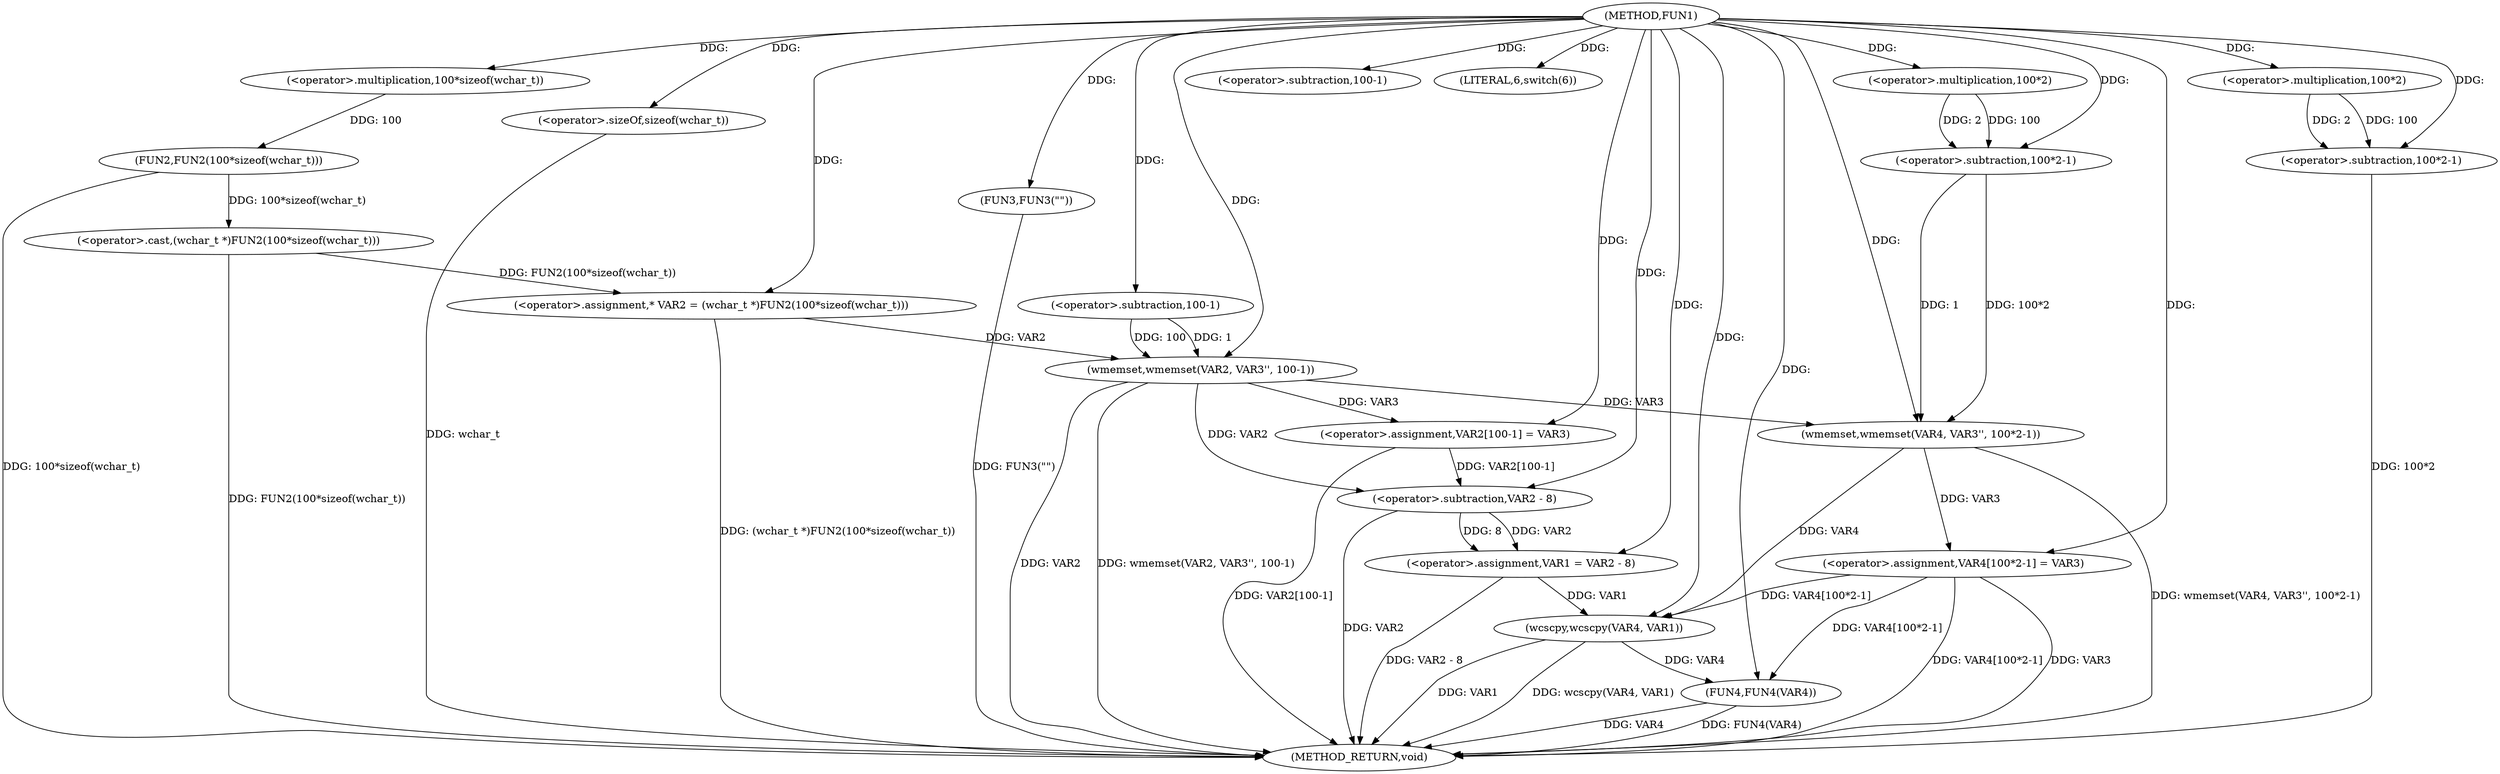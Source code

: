 digraph FUN1 {  
"1000100" [label = "(METHOD,FUN1)" ]
"1000164" [label = "(METHOD_RETURN,void)" ]
"1000104" [label = "(<operator>.assignment,* VAR2 = (wchar_t *)FUN2(100*sizeof(wchar_t)))" ]
"1000106" [label = "(<operator>.cast,(wchar_t *)FUN2(100*sizeof(wchar_t)))" ]
"1000108" [label = "(FUN2,FUN2(100*sizeof(wchar_t)))" ]
"1000109" [label = "(<operator>.multiplication,100*sizeof(wchar_t))" ]
"1000111" [label = "(<operator>.sizeOf,sizeof(wchar_t))" ]
"1000113" [label = "(wmemset,wmemset(VAR2, VAR3'', 100-1))" ]
"1000116" [label = "(<operator>.subtraction,100-1)" ]
"1000119" [label = "(<operator>.assignment,VAR2[100-1] = VAR3)" ]
"1000122" [label = "(<operator>.subtraction,100-1)" ]
"1000127" [label = "(LITERAL,6,switch(6))" ]
"1000130" [label = "(<operator>.assignment,VAR1 = VAR2 - 8)" ]
"1000132" [label = "(<operator>.subtraction,VAR2 - 8)" ]
"1000137" [label = "(FUN3,FUN3(\"\"))" ]
"1000142" [label = "(wmemset,wmemset(VAR4, VAR3'', 100*2-1))" ]
"1000145" [label = "(<operator>.subtraction,100*2-1)" ]
"1000146" [label = "(<operator>.multiplication,100*2)" ]
"1000150" [label = "(<operator>.assignment,VAR4[100*2-1] = VAR3)" ]
"1000153" [label = "(<operator>.subtraction,100*2-1)" ]
"1000154" [label = "(<operator>.multiplication,100*2)" ]
"1000159" [label = "(wcscpy,wcscpy(VAR4, VAR1))" ]
"1000162" [label = "(FUN4,FUN4(VAR4))" ]
  "1000159" -> "1000164"  [ label = "DDG: wcscpy(VAR4, VAR1)"] 
  "1000142" -> "1000164"  [ label = "DDG: wmemset(VAR4, VAR3'', 100*2-1)"] 
  "1000106" -> "1000164"  [ label = "DDG: FUN2(100*sizeof(wchar_t))"] 
  "1000150" -> "1000164"  [ label = "DDG: VAR4[100*2-1]"] 
  "1000113" -> "1000164"  [ label = "DDG: VAR2"] 
  "1000130" -> "1000164"  [ label = "DDG: VAR2 - 8"] 
  "1000150" -> "1000164"  [ label = "DDG: VAR3"] 
  "1000153" -> "1000164"  [ label = "DDG: 100*2"] 
  "1000132" -> "1000164"  [ label = "DDG: VAR2"] 
  "1000111" -> "1000164"  [ label = "DDG: wchar_t"] 
  "1000113" -> "1000164"  [ label = "DDG: wmemset(VAR2, VAR3'', 100-1)"] 
  "1000119" -> "1000164"  [ label = "DDG: VAR2[100-1]"] 
  "1000162" -> "1000164"  [ label = "DDG: VAR4"] 
  "1000162" -> "1000164"  [ label = "DDG: FUN4(VAR4)"] 
  "1000159" -> "1000164"  [ label = "DDG: VAR1"] 
  "1000137" -> "1000164"  [ label = "DDG: FUN3(\"\")"] 
  "1000104" -> "1000164"  [ label = "DDG: (wchar_t *)FUN2(100*sizeof(wchar_t))"] 
  "1000108" -> "1000164"  [ label = "DDG: 100*sizeof(wchar_t)"] 
  "1000106" -> "1000104"  [ label = "DDG: FUN2(100*sizeof(wchar_t))"] 
  "1000100" -> "1000104"  [ label = "DDG: "] 
  "1000108" -> "1000106"  [ label = "DDG: 100*sizeof(wchar_t)"] 
  "1000109" -> "1000108"  [ label = "DDG: 100"] 
  "1000100" -> "1000109"  [ label = "DDG: "] 
  "1000100" -> "1000111"  [ label = "DDG: "] 
  "1000104" -> "1000113"  [ label = "DDG: VAR2"] 
  "1000100" -> "1000113"  [ label = "DDG: "] 
  "1000116" -> "1000113"  [ label = "DDG: 100"] 
  "1000116" -> "1000113"  [ label = "DDG: 1"] 
  "1000100" -> "1000116"  [ label = "DDG: "] 
  "1000113" -> "1000119"  [ label = "DDG: VAR3"] 
  "1000100" -> "1000119"  [ label = "DDG: "] 
  "1000100" -> "1000122"  [ label = "DDG: "] 
  "1000100" -> "1000127"  [ label = "DDG: "] 
  "1000132" -> "1000130"  [ label = "DDG: VAR2"] 
  "1000132" -> "1000130"  [ label = "DDG: 8"] 
  "1000100" -> "1000130"  [ label = "DDG: "] 
  "1000113" -> "1000132"  [ label = "DDG: VAR2"] 
  "1000119" -> "1000132"  [ label = "DDG: VAR2[100-1]"] 
  "1000100" -> "1000132"  [ label = "DDG: "] 
  "1000100" -> "1000137"  [ label = "DDG: "] 
  "1000100" -> "1000142"  [ label = "DDG: "] 
  "1000113" -> "1000142"  [ label = "DDG: VAR3"] 
  "1000145" -> "1000142"  [ label = "DDG: 100*2"] 
  "1000145" -> "1000142"  [ label = "DDG: 1"] 
  "1000146" -> "1000145"  [ label = "DDG: 100"] 
  "1000146" -> "1000145"  [ label = "DDG: 2"] 
  "1000100" -> "1000146"  [ label = "DDG: "] 
  "1000100" -> "1000145"  [ label = "DDG: "] 
  "1000142" -> "1000150"  [ label = "DDG: VAR3"] 
  "1000100" -> "1000150"  [ label = "DDG: "] 
  "1000154" -> "1000153"  [ label = "DDG: 100"] 
  "1000154" -> "1000153"  [ label = "DDG: 2"] 
  "1000100" -> "1000154"  [ label = "DDG: "] 
  "1000100" -> "1000153"  [ label = "DDG: "] 
  "1000150" -> "1000159"  [ label = "DDG: VAR4[100*2-1]"] 
  "1000142" -> "1000159"  [ label = "DDG: VAR4"] 
  "1000100" -> "1000159"  [ label = "DDG: "] 
  "1000130" -> "1000159"  [ label = "DDG: VAR1"] 
  "1000150" -> "1000162"  [ label = "DDG: VAR4[100*2-1]"] 
  "1000159" -> "1000162"  [ label = "DDG: VAR4"] 
  "1000100" -> "1000162"  [ label = "DDG: "] 
}
